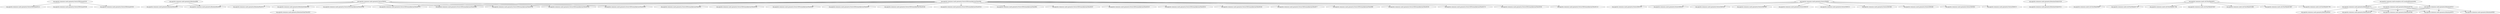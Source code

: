 digraph "ddg/ddg"
{
	"org.apache.commons.math.geometry.Vector3DFormat#103" -> "org.apache.commons.math.geometry.Vector3DFormat#151";
	"org.apache.commons.math.geometry.Vector3DFormatAbstractTest#36" -> "org.apache.commons.math.geometry.Vector3DFormatAbstractTest#183";
	"org.apache.commons.math.geometry.Vector3DFormat#103" -> "org.apache.commons.math.geometry.Vector3DFormat#236";
	"org.apache.commons.math.geometry.Vector3D#93" -> "org.apache.commons.math.geometry.Vector3D#378";
	"org.apache.commons.math.geometry.Vector3D#93" -> "org.apache.commons.math.geometry.Vector3D#413";
	"org.apache.commons.math.geometry.Vector3DFormatAbstractTest#36" -> "org.apache.commons.math.geometry.Vector3DFormatAbstractTest#255";
	"org.apache.commons.math.geometry.Vector3D#35" -> "org.apache.commons.math.geometry.Vector3DFormatAbstractTest#138";
	"org.apache.commons.math.geometry.Vector3DFormatAbstractTest#36" -> "org.apache.commons.math.geometry.Vector3DFormatAbstractTest#138";
	"org.apache.commons.math.geometry.Vector3DFormat#103" -> "org.apache.commons.math.geometry.Vector3DFormat#192";
	"org.apache.commons.math.geometry.Vector3D#93" -> "org.apache.commons.math.geometry.Vector3D#181";
	"org.apache.commons.math.geometry.Vector3D#93" -> "org.apache.commons.math.geometry.Vector3D#189";
	"org.apache.commons.math.geometry.Vector3D#93" -> "org.apache.commons.math.geometry.Vector3D#197";
	"org.apache.commons.math.geometry.Vector3DFormatAbstractTest#36" -> "org.apache.commons.math.geometry.Vector3DFormatAbstractTest#65";
	"org.apache.commons.math.geometry.Vector3DFormatAbstractTest#36" -> "org.apache.commons.math.geometry.Vector3DFormatAbstractTest#207";
	"org.apache.commons.math.geometry.Vector3DFormatAbstractTest#36" -> "org.apache.commons.math.geometry.Vector3DFormatAbstractTest#219";
	"org.apache.commons.math.geometry.Vector3DFormatAbstractTest#36" -> "org.apache.commons.math.geometry.Vector3DFormatAbstractTest#231";
	"org.apache.commons.math.geometry.Vector3DFormatAbstractTest#36" -> "org.apache.commons.math.geometry.Vector3DFormatAbstractTest#243";
	"org.apache.commons.math.geometry.Vector3DFormatAbstractTest#36" -> "org.apache.commons.math.geometry.Vector3DFormatAbstractTest#77";
	"org.apache.commons.math.geometry.Vector3DFormatAbstractTest#36" -> "org.apache.commons.math.geometry.Vector3DFormatAbstractTest#89";
	"org.apache.commons.math.geometry.Vector3DFormatAbstractTest#36" -> "org.apache.commons.math.geometry.Vector3DFormatAbstractTest#101";
	"org.apache.commons.math.geometry.Vector3DFormatAbstractTest#36" -> "org.apache.commons.math.geometry.Vector3DFormatAbstractTest#170";
	"org.apache.commons.math.geometry.Vector3DFormatAbstractTest#36" -> "org.apache.commons.math.geometry.Vector3DFormatAbstractTest#195";
	"org.apache.commons.math.geometry.Vector3D#35" -> "org.apache.commons.math.geometry.Vector3DFormatAbstractTest#154";
	"org.apache.commons.math.geometry.Vector3DFormatAbstractTest#36" -> "org.apache.commons.math.geometry.Vector3DFormatAbstractTest#154";
	"org.apache.commons.math.geometry.Vector3DFormatAbstractTest#36" -> "org.apache.commons.math.geometry.Vector3DFormatAbstractTest#293";
	"org.apache.commons.math.geometry.Vector3D#35" -> "org.apache.commons.math.geometry.Vector3DFormatAbstractTest#293";
	"org.apache.commons.math.geometry.Vector3DFormatAbstractTest#36" -> "org.apache.commons.math.geometry.Vector3DFormatAbstractTest#113";
	"org.apache.commons.math.geometry.Vector3DFormatAbstractTest#36" -> "org.apache.commons.math.geometry.Vector3DFormatAbstractTest#45";
	"org.apache.commons.math.geometry.Vector3DFormatAbstractTest#36" -> "org.apache.commons.math.geometry.Vector3DFormatAbstractTest#162";
	"org.apache.commons.math.geometry.Vector3D#35" -> "org.apache.commons.math.geometry.Vector3DFormatAbstractTest#146";
	"org.apache.commons.math.geometry.Vector3DFormatAbstractTest#36" -> "org.apache.commons.math.geometry.Vector3DFormatAbstractTest#146";
	"org.apache.commons.math.geometry.Vector3DFormatAbstractTest#36" -> "org.apache.commons.math.geometry.Vector3DFormatAbstractTest#267";
	"org.apache.commons.math.geometry.Vector3DFormatAbstractTest#36" -> "org.apache.commons.math.geometry.Vector3DFormatAbstractTest#279";
	"org.apache.commons.math.geometry.Vector3D#35" -> "org.apache.commons.math.geometry.Vector3DFormatAbstractTest#279";
	"org.apache.commons.math.geometry.Vector3DFormatAbstractTest#36" -> "org.apache.commons.math.geometry.Vector3DFormatAbstractTest#286";
	"org.apache.commons.math.geometry.Vector3D#35" -> "org.apache.commons.math.geometry.Vector3DFormatAbstractTest#286";
	"org.apache.commons.math.geometry.Vector3DFormatAbstractTest#36" -> "org.apache.commons.math.geometry.Vector3DFormatAbstractTest#53";
	"org.apache.commons.math.geometry.Vector3D#35" -> "org.apache.commons.math.geometry.RotationOrder#38";
	"org.apache.commons.math.geometry.RotationOrder#38" -> "org.apache.commons.math.geometry.RotationOrderTest#32";
	"org.apache.commons.math.geometry.RotationOrder#139" -> "org.apache.commons.math.geometry.RotationOrder#151";
	"org.apache.commons.math.geometry.Vector3D#93" -> "org.apache.commons.math.geometry.Vector3D#211";
	"org.apache.commons.math.util.FastMath#55" -> "org.apache.commons.math.util.FastMath#987";
	"org.apache.commons.math.util.FastMath#55" -> "org.apache.commons.math.util.FastMath#1716";
	"org.apache.commons.math.util.FastMath#55" -> "org.apache.commons.math.util.FastMath#1766";
	"org.apache.commons.math.util.FastMath#55" -> "org.apache.commons.math.util.FastMath#1847";
	"org.apache.commons.math.util.FastMath#55" -> "org.apache.commons.math.util.FastMath#1809";
	"org.apache.commons.math.util.FastMath#55" -> "org.apache.commons.math.util.FastMath#1987";
	"org.apache.commons.math.geometry.Vector3D#35" -> "org.apache.commons.math.geometry.RotationTest#59";
	"org.apache.commons.math.geometry.Rotation#173" -> "org.apache.commons.math.geometry.Rotation#879";
	"org.apache.commons.math.geometry.Vector3D#93" -> "org.apache.commons.math.geometry.Vector3D#266";
	"org.apache.commons.math.geometry.Rotation#173" -> "org.apache.commons.math.geometry.Rotation#552";
	"org.apache.commons.math.geometry.Rotation#173" -> "org.apache.commons.math.geometry.Rotation#568";
	"org.apache.commons.math.util.FastMath#55" -> "org.apache.commons.math.util.FastMath#2793";
	"org.apache.commons.math.exception.util.LocalizedFormats#44" -> "org.apache.commons.math.geometry.Rotation#173";
	"org.apache.commons.math.geometry.Rotation#98" -> "org.apache.commons.math.geometry.RotationTest#59";
	"org.apache.commons.math.geometry.Rotation#134" -> "org.apache.commons.math.geometry.Rotation#552";
	"org.apache.commons.math.geometry.Vector3D#93" -> "org.apache.commons.math.geometry.Vector3D#449";
	"org.apache.commons.math.geometry.Vector3D#35" -> "org.apache.commons.math.geometry.RotationTest#117";
	"org.apache.commons.math.geometry.Rotation#313" -> "org.apache.commons.math.geometry.Rotation#879";
	"org.apache.commons.math.geometry.Vector3D#93" -> "org.apache.commons.math.geometry.Vector3D#362";
	"org.apache.commons.math.geometry.Rotation#313" -> "org.apache.commons.math.geometry.Rotation#552";
	"org.apache.commons.math.geometry.Rotation#313" -> "org.apache.commons.math.geometry.Rotation#568";
	"org.apache.commons.math.geometry.Vector3D#93" -> "org.apache.commons.math.geometry.Vector3D#473";
	"org.apache.commons.math.geometry.Rotation#134" -> "org.apache.commons.math.geometry.Rotation#939";
	"org.apache.commons.math.geometry.Rotation#313" -> "org.apache.commons.math.geometry.Rotation#939";
	"org.apache.commons.math.geometry.Rotation#134" -> "org.apache.commons.math.geometry.Rotation#568";
	"org.apache.commons.math.exception.util.LocalizedFormats#44" -> "org.apache.commons.math.geometry.Rotation#313";
	"org.apache.commons.math.geometry.Rotation#173" -> "org.apache.commons.math.geometry.Rotation#920";
	"org.apache.commons.math.geometry.Rotation#134" -> "org.apache.commons.math.geometry.Rotation#879";
	"org.apache.commons.math.geometry.Rotation#98" -> "org.apache.commons.math.geometry.RotationTest#36";
	"org.apache.commons.math.geometry.Vector3D#35" -> "org.apache.commons.math.geometry.RotationTest#36";
}
